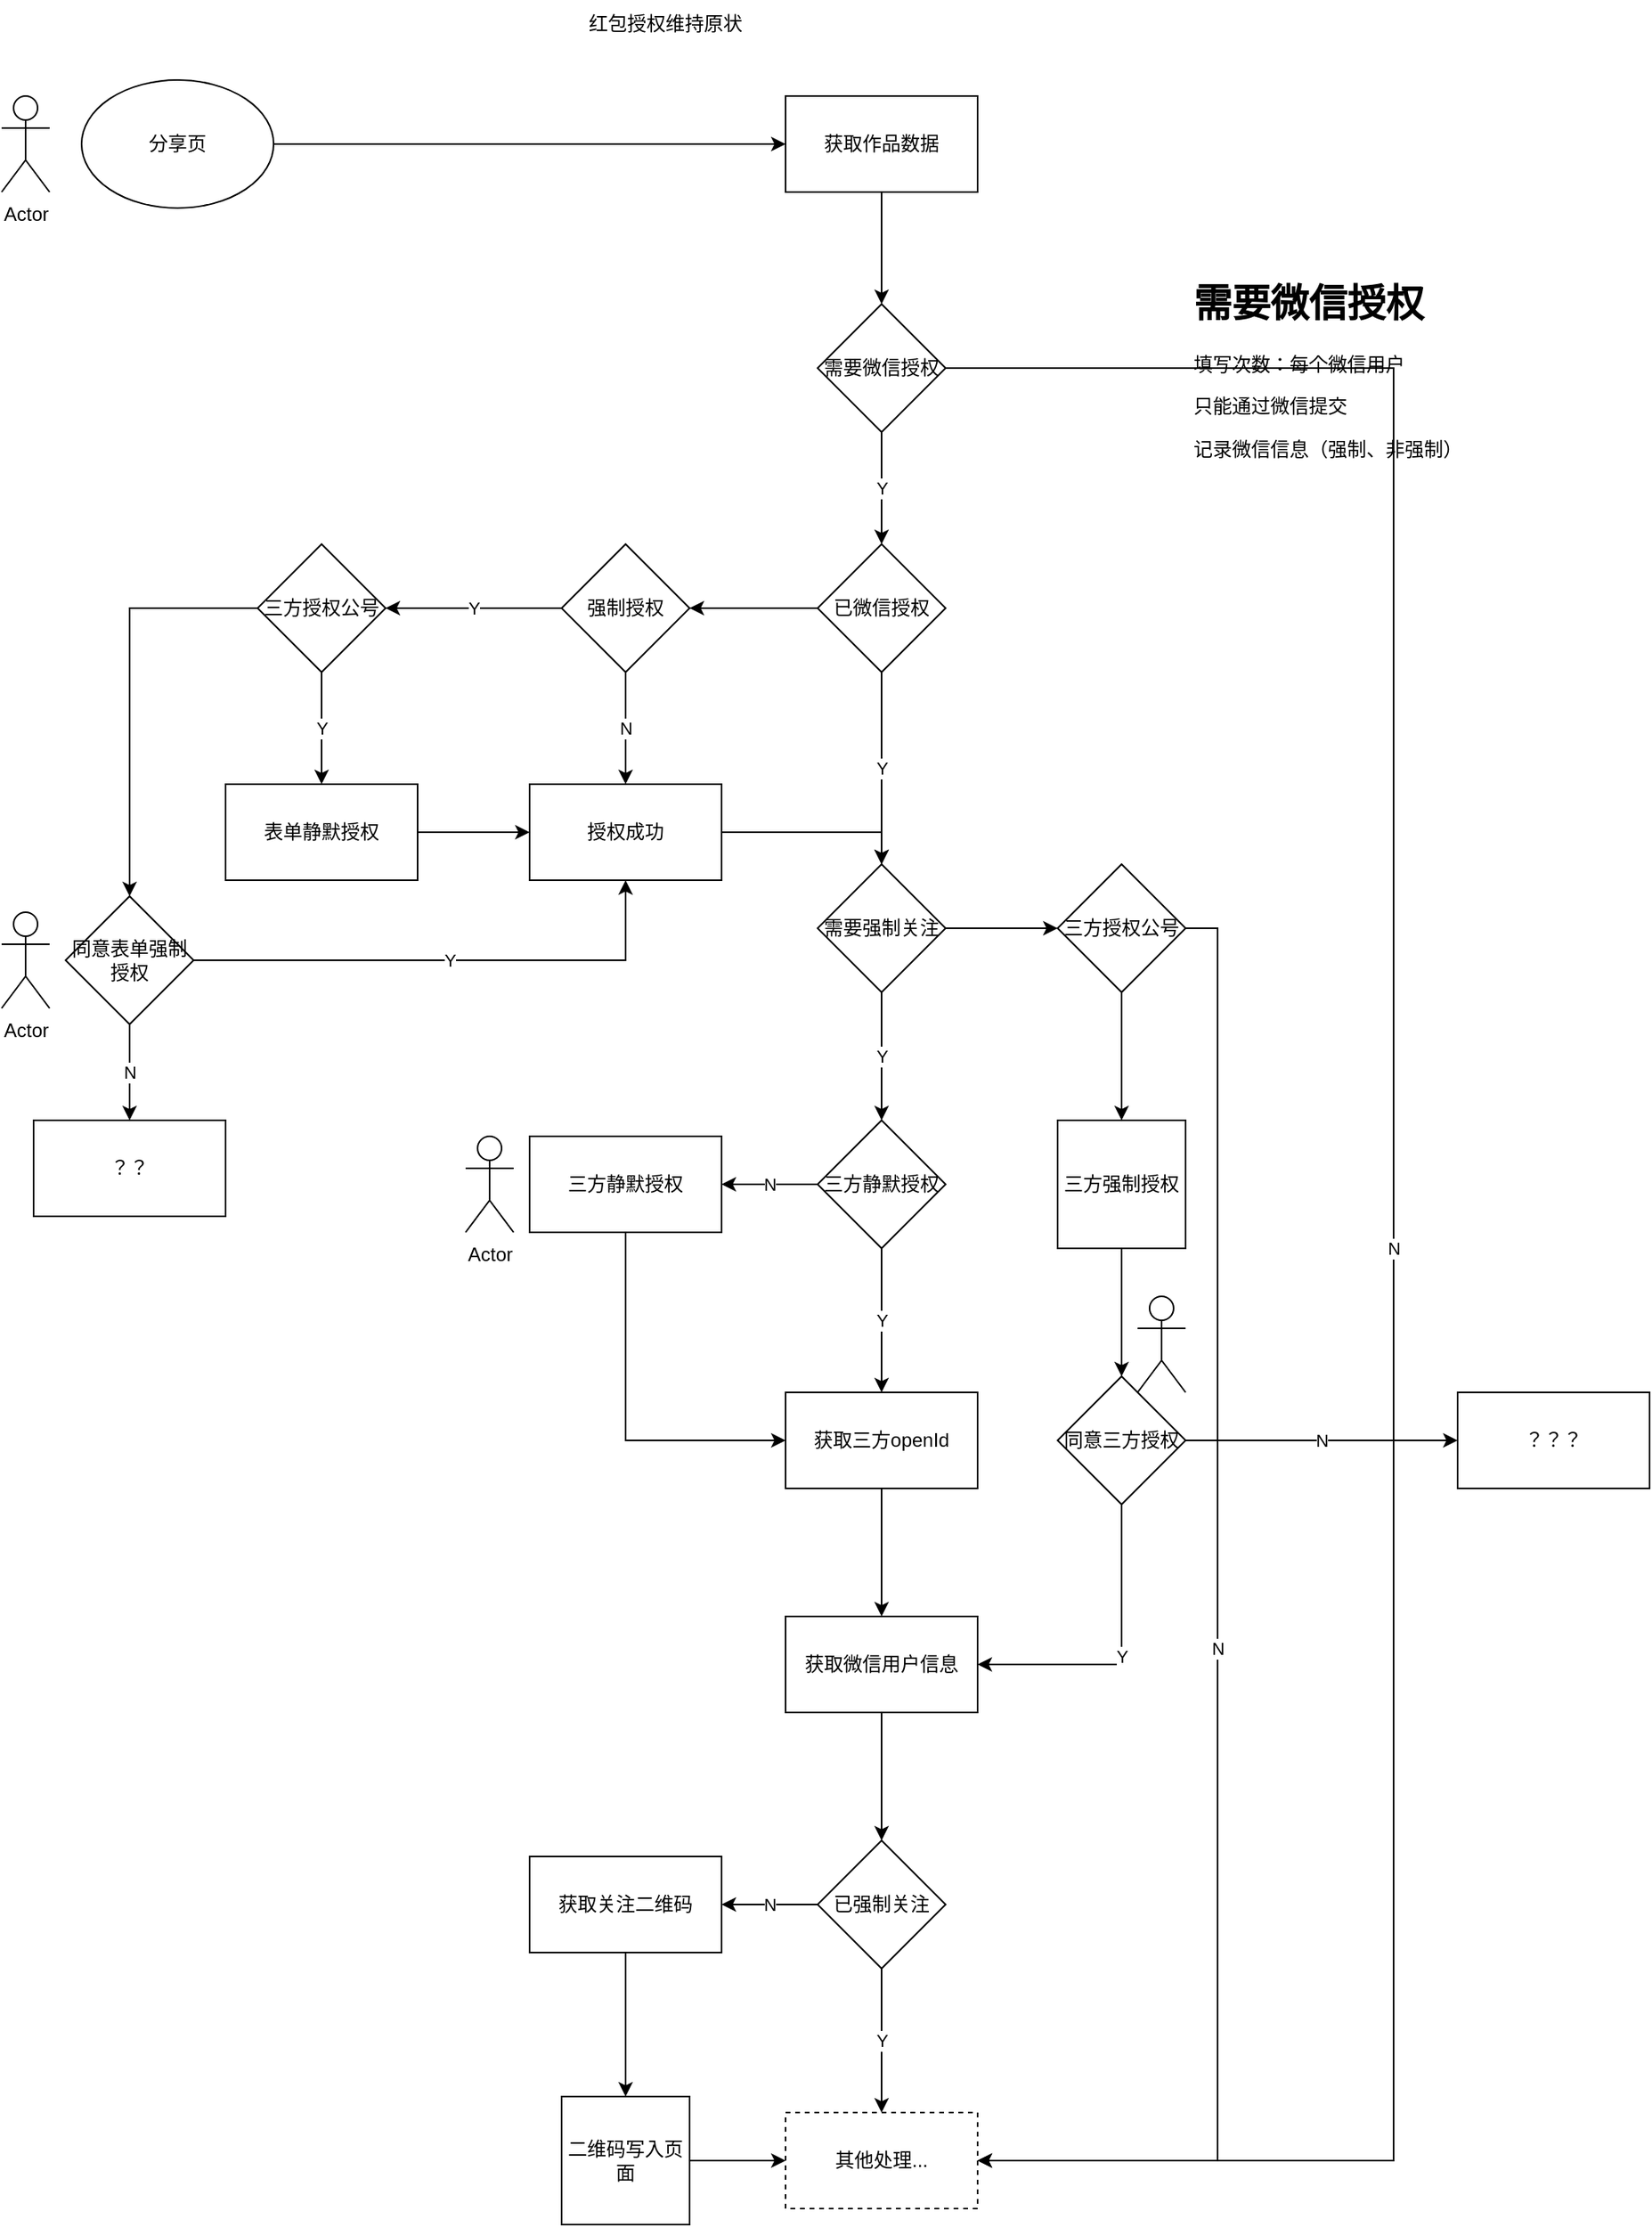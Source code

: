 <mxfile version="14.1.8" type="github">
  <diagram id="kgpKYQtTHZ0yAKxKKP6v" name="Page-1">
    <mxGraphModel dx="2272" dy="764" grid="1" gridSize="10" guides="1" tooltips="1" connect="1" arrows="1" fold="1" page="1" pageScale="1" pageWidth="850" pageHeight="1100" math="0" shadow="0">
      <root>
        <mxCell id="0" />
        <mxCell id="1" parent="0" />
        <mxCell id="RKxTLSYBz2Tuo5BJa__w-16" value="" style="edgeStyle=orthogonalEdgeStyle;rounded=0;orthogonalLoop=1;jettySize=auto;html=1;" edge="1" parent="1" source="RKxTLSYBz2Tuo5BJa__w-12" target="RKxTLSYBz2Tuo5BJa__w-15">
          <mxGeometry relative="1" as="geometry" />
        </mxCell>
        <mxCell id="RKxTLSYBz2Tuo5BJa__w-12" value="分享页" style="ellipse;whiteSpace=wrap;html=1;" vertex="1" parent="1">
          <mxGeometry x="10" y="80" width="120" height="80" as="geometry" />
        </mxCell>
        <mxCell id="RKxTLSYBz2Tuo5BJa__w-21" value="" style="edgeStyle=orthogonalEdgeStyle;rounded=0;orthogonalLoop=1;jettySize=auto;html=1;" edge="1" parent="1" source="RKxTLSYBz2Tuo5BJa__w-15" target="RKxTLSYBz2Tuo5BJa__w-20">
          <mxGeometry relative="1" as="geometry" />
        </mxCell>
        <mxCell id="RKxTLSYBz2Tuo5BJa__w-15" value="获取作品数据" style="whiteSpace=wrap;html=1;" vertex="1" parent="1">
          <mxGeometry x="450" y="90" width="120" height="60" as="geometry" />
        </mxCell>
        <mxCell id="RKxTLSYBz2Tuo5BJa__w-19" value="红包授权维持原状" style="text;html=1;strokeColor=none;fillColor=none;align=center;verticalAlign=middle;whiteSpace=wrap;rounded=0;" vertex="1" parent="1">
          <mxGeometry x="320" y="30" width="110" height="30" as="geometry" />
        </mxCell>
        <mxCell id="RKxTLSYBz2Tuo5BJa__w-36" value="Y" style="edgeStyle=orthogonalEdgeStyle;rounded=0;orthogonalLoop=1;jettySize=auto;html=1;" edge="1" parent="1" source="RKxTLSYBz2Tuo5BJa__w-20" target="RKxTLSYBz2Tuo5BJa__w-25">
          <mxGeometry relative="1" as="geometry">
            <mxPoint x="510" y="380" as="targetPoint" />
          </mxGeometry>
        </mxCell>
        <mxCell id="RKxTLSYBz2Tuo5BJa__w-42" value="N" style="edgeStyle=orthogonalEdgeStyle;rounded=0;orthogonalLoop=1;jettySize=auto;html=1;exitX=1;exitY=0.5;exitDx=0;exitDy=0;entryX=1;entryY=0.5;entryDx=0;entryDy=0;" edge="1" parent="1" source="RKxTLSYBz2Tuo5BJa__w-20" target="RKxTLSYBz2Tuo5BJa__w-33">
          <mxGeometry relative="1" as="geometry">
            <Array as="points">
              <mxPoint x="830" y="260" />
              <mxPoint x="830" y="1380" />
            </Array>
          </mxGeometry>
        </mxCell>
        <mxCell id="RKxTLSYBz2Tuo5BJa__w-20" value="需要微信授权" style="rhombus;whiteSpace=wrap;html=1;" vertex="1" parent="1">
          <mxGeometry x="470" y="220" width="80" height="80" as="geometry" />
        </mxCell>
        <mxCell id="RKxTLSYBz2Tuo5BJa__w-22" value="&lt;h1&gt;需要微信授权&lt;/h1&gt;&lt;p&gt;填写次数：每个微信用户&lt;/p&gt;&lt;p&gt;只能通过微信提交&lt;/p&gt;&lt;p&gt;记录微信信息（强制、非强制）&lt;/p&gt;" style="text;html=1;strokeColor=none;fillColor=none;spacing=5;spacingTop=-20;whiteSpace=wrap;overflow=hidden;rounded=0;" vertex="1" parent="1">
          <mxGeometry x="700" y="200" width="190" height="120" as="geometry" />
        </mxCell>
        <mxCell id="RKxTLSYBz2Tuo5BJa__w-28" value="Y" style="edgeStyle=orthogonalEdgeStyle;rounded=0;orthogonalLoop=1;jettySize=auto;html=1;" edge="1" parent="1" source="RKxTLSYBz2Tuo5BJa__w-25" target="RKxTLSYBz2Tuo5BJa__w-27">
          <mxGeometry relative="1" as="geometry" />
        </mxCell>
        <mxCell id="RKxTLSYBz2Tuo5BJa__w-44" value="" style="edgeStyle=orthogonalEdgeStyle;rounded=0;orthogonalLoop=1;jettySize=auto;html=1;" edge="1" parent="1" source="RKxTLSYBz2Tuo5BJa__w-25" target="RKxTLSYBz2Tuo5BJa__w-43">
          <mxGeometry relative="1" as="geometry" />
        </mxCell>
        <mxCell id="RKxTLSYBz2Tuo5BJa__w-25" value="已微信授权" style="rhombus;whiteSpace=wrap;html=1;" vertex="1" parent="1">
          <mxGeometry x="470" y="370" width="80" height="80" as="geometry" />
        </mxCell>
        <mxCell id="RKxTLSYBz2Tuo5BJa__w-30" value="Y" style="edgeStyle=orthogonalEdgeStyle;rounded=0;orthogonalLoop=1;jettySize=auto;html=1;" edge="1" parent="1" source="RKxTLSYBz2Tuo5BJa__w-27" target="RKxTLSYBz2Tuo5BJa__w-29">
          <mxGeometry relative="1" as="geometry" />
        </mxCell>
        <mxCell id="RKxTLSYBz2Tuo5BJa__w-76" value="" style="edgeStyle=orthogonalEdgeStyle;rounded=0;orthogonalLoop=1;jettySize=auto;html=1;" edge="1" parent="1" source="RKxTLSYBz2Tuo5BJa__w-27" target="RKxTLSYBz2Tuo5BJa__w-75">
          <mxGeometry relative="1" as="geometry" />
        </mxCell>
        <mxCell id="RKxTLSYBz2Tuo5BJa__w-27" value="需要强制关注" style="rhombus;whiteSpace=wrap;html=1;" vertex="1" parent="1">
          <mxGeometry x="470" y="570" width="80" height="80" as="geometry" />
        </mxCell>
        <mxCell id="RKxTLSYBz2Tuo5BJa__w-55" value="Y" style="edgeStyle=orthogonalEdgeStyle;rounded=0;orthogonalLoop=1;jettySize=auto;html=1;" edge="1" parent="1" source="RKxTLSYBz2Tuo5BJa__w-29" target="RKxTLSYBz2Tuo5BJa__w-54">
          <mxGeometry relative="1" as="geometry" />
        </mxCell>
        <mxCell id="RKxTLSYBz2Tuo5BJa__w-58" value="N" style="edgeStyle=orthogonalEdgeStyle;rounded=0;orthogonalLoop=1;jettySize=auto;html=1;" edge="1" parent="1" source="RKxTLSYBz2Tuo5BJa__w-29" target="RKxTLSYBz2Tuo5BJa__w-57">
          <mxGeometry relative="1" as="geometry" />
        </mxCell>
        <mxCell id="RKxTLSYBz2Tuo5BJa__w-29" value="三方静默授权" style="rhombus;whiteSpace=wrap;html=1;" vertex="1" parent="1">
          <mxGeometry x="470" y="730" width="80" height="80" as="geometry" />
        </mxCell>
        <mxCell id="RKxTLSYBz2Tuo5BJa__w-34" value="Y" style="edgeStyle=orthogonalEdgeStyle;rounded=0;orthogonalLoop=1;jettySize=auto;html=1;" edge="1" parent="1" source="RKxTLSYBz2Tuo5BJa__w-31" target="RKxTLSYBz2Tuo5BJa__w-33">
          <mxGeometry relative="1" as="geometry" />
        </mxCell>
        <mxCell id="RKxTLSYBz2Tuo5BJa__w-61" value="N" style="edgeStyle=orthogonalEdgeStyle;rounded=0;orthogonalLoop=1;jettySize=auto;html=1;" edge="1" parent="1" source="RKxTLSYBz2Tuo5BJa__w-31" target="RKxTLSYBz2Tuo5BJa__w-60">
          <mxGeometry relative="1" as="geometry" />
        </mxCell>
        <mxCell id="RKxTLSYBz2Tuo5BJa__w-31" value="已强制关注" style="rhombus;whiteSpace=wrap;html=1;" vertex="1" parent="1">
          <mxGeometry x="470" y="1180" width="80" height="80" as="geometry" />
        </mxCell>
        <mxCell id="RKxTLSYBz2Tuo5BJa__w-33" value="其他处理..." style="whiteSpace=wrap;html=1;dashed=1;" vertex="1" parent="1">
          <mxGeometry x="450" y="1350" width="120" height="60" as="geometry" />
        </mxCell>
        <mxCell id="RKxTLSYBz2Tuo5BJa__w-46" value="N" style="edgeStyle=orthogonalEdgeStyle;rounded=0;orthogonalLoop=1;jettySize=auto;html=1;" edge="1" parent="1" source="RKxTLSYBz2Tuo5BJa__w-43" target="RKxTLSYBz2Tuo5BJa__w-45">
          <mxGeometry relative="1" as="geometry" />
        </mxCell>
        <mxCell id="RKxTLSYBz2Tuo5BJa__w-66" value="Y" style="edgeStyle=orthogonalEdgeStyle;rounded=0;orthogonalLoop=1;jettySize=auto;html=1;" edge="1" parent="1" source="RKxTLSYBz2Tuo5BJa__w-43" target="RKxTLSYBz2Tuo5BJa__w-65">
          <mxGeometry relative="1" as="geometry" />
        </mxCell>
        <mxCell id="RKxTLSYBz2Tuo5BJa__w-43" value="强制授权" style="rhombus;whiteSpace=wrap;html=1;" vertex="1" parent="1">
          <mxGeometry x="310" y="370" width="80" height="80" as="geometry" />
        </mxCell>
        <mxCell id="RKxTLSYBz2Tuo5BJa__w-47" style="edgeStyle=orthogonalEdgeStyle;rounded=0;orthogonalLoop=1;jettySize=auto;html=1;exitX=1;exitY=0.5;exitDx=0;exitDy=0;entryX=0.5;entryY=0;entryDx=0;entryDy=0;" edge="1" parent="1" source="RKxTLSYBz2Tuo5BJa__w-45" target="RKxTLSYBz2Tuo5BJa__w-27">
          <mxGeometry relative="1" as="geometry" />
        </mxCell>
        <mxCell id="RKxTLSYBz2Tuo5BJa__w-45" value="授权成功" style="whiteSpace=wrap;html=1;" vertex="1" parent="1">
          <mxGeometry x="290" y="520" width="120" height="60" as="geometry" />
        </mxCell>
        <mxCell id="RKxTLSYBz2Tuo5BJa__w-52" value="N" style="edgeStyle=orthogonalEdgeStyle;rounded=0;orthogonalLoop=1;jettySize=auto;html=1;" edge="1" parent="1" source="RKxTLSYBz2Tuo5BJa__w-48" target="RKxTLSYBz2Tuo5BJa__w-51">
          <mxGeometry relative="1" as="geometry" />
        </mxCell>
        <mxCell id="RKxTLSYBz2Tuo5BJa__w-71" value="Y" style="edgeStyle=orthogonalEdgeStyle;rounded=0;orthogonalLoop=1;jettySize=auto;html=1;exitX=1;exitY=0.5;exitDx=0;exitDy=0;entryX=0.5;entryY=1;entryDx=0;entryDy=0;" edge="1" parent="1" source="RKxTLSYBz2Tuo5BJa__w-48" target="RKxTLSYBz2Tuo5BJa__w-45">
          <mxGeometry relative="1" as="geometry" />
        </mxCell>
        <mxCell id="RKxTLSYBz2Tuo5BJa__w-48" value="同意表单强制授权" style="rhombus;whiteSpace=wrap;html=1;" vertex="1" parent="1">
          <mxGeometry y="590" width="80" height="80" as="geometry" />
        </mxCell>
        <mxCell id="RKxTLSYBz2Tuo5BJa__w-51" value="？？" style="whiteSpace=wrap;html=1;" vertex="1" parent="1">
          <mxGeometry x="-20" y="730" width="120" height="60" as="geometry" />
        </mxCell>
        <mxCell id="RKxTLSYBz2Tuo5BJa__w-81" value="" style="edgeStyle=orthogonalEdgeStyle;rounded=0;orthogonalLoop=1;jettySize=auto;html=1;" edge="1" parent="1" source="RKxTLSYBz2Tuo5BJa__w-54" target="RKxTLSYBz2Tuo5BJa__w-80">
          <mxGeometry relative="1" as="geometry" />
        </mxCell>
        <mxCell id="RKxTLSYBz2Tuo5BJa__w-54" value="获取三方openId" style="whiteSpace=wrap;html=1;" vertex="1" parent="1">
          <mxGeometry x="450" y="900" width="120" height="60" as="geometry" />
        </mxCell>
        <mxCell id="RKxTLSYBz2Tuo5BJa__w-59" style="edgeStyle=orthogonalEdgeStyle;rounded=0;orthogonalLoop=1;jettySize=auto;html=1;exitX=0.5;exitY=1;exitDx=0;exitDy=0;entryX=0;entryY=0.5;entryDx=0;entryDy=0;" edge="1" parent="1" source="RKxTLSYBz2Tuo5BJa__w-57" target="RKxTLSYBz2Tuo5BJa__w-54">
          <mxGeometry relative="1" as="geometry" />
        </mxCell>
        <mxCell id="RKxTLSYBz2Tuo5BJa__w-57" value="三方静默授权" style="whiteSpace=wrap;html=1;" vertex="1" parent="1">
          <mxGeometry x="290" y="740" width="120" height="60" as="geometry" />
        </mxCell>
        <mxCell id="RKxTLSYBz2Tuo5BJa__w-63" value="" style="edgeStyle=orthogonalEdgeStyle;rounded=0;orthogonalLoop=1;jettySize=auto;html=1;" edge="1" parent="1" source="RKxTLSYBz2Tuo5BJa__w-60" target="RKxTLSYBz2Tuo5BJa__w-62">
          <mxGeometry relative="1" as="geometry" />
        </mxCell>
        <mxCell id="RKxTLSYBz2Tuo5BJa__w-60" value="获取关注二维码" style="whiteSpace=wrap;html=1;" vertex="1" parent="1">
          <mxGeometry x="290" y="1190" width="120" height="60" as="geometry" />
        </mxCell>
        <mxCell id="RKxTLSYBz2Tuo5BJa__w-64" style="edgeStyle=orthogonalEdgeStyle;rounded=0;orthogonalLoop=1;jettySize=auto;html=1;exitX=1;exitY=0.5;exitDx=0;exitDy=0;entryX=0;entryY=0.5;entryDx=0;entryDy=0;" edge="1" parent="1" source="RKxTLSYBz2Tuo5BJa__w-62" target="RKxTLSYBz2Tuo5BJa__w-33">
          <mxGeometry relative="1" as="geometry" />
        </mxCell>
        <mxCell id="RKxTLSYBz2Tuo5BJa__w-62" value="二维码写入页面" style="rounded=0;whiteSpace=wrap;html=1;fontFamily=Helvetica;fontSize=12;fontColor=#000000;align=center;strokeColor=#000000;fillColor=#ffffff;" vertex="1" parent="1">
          <mxGeometry x="310" y="1340" width="80" height="80" as="geometry" />
        </mxCell>
        <mxCell id="RKxTLSYBz2Tuo5BJa__w-68" value="Y" style="edgeStyle=orthogonalEdgeStyle;rounded=0;orthogonalLoop=1;jettySize=auto;html=1;" edge="1" parent="1" source="RKxTLSYBz2Tuo5BJa__w-65" target="RKxTLSYBz2Tuo5BJa__w-67">
          <mxGeometry relative="1" as="geometry" />
        </mxCell>
        <mxCell id="RKxTLSYBz2Tuo5BJa__w-70" style="edgeStyle=orthogonalEdgeStyle;rounded=0;orthogonalLoop=1;jettySize=auto;html=1;exitX=0;exitY=0.5;exitDx=0;exitDy=0;entryX=0.5;entryY=0;entryDx=0;entryDy=0;" edge="1" parent="1" source="RKxTLSYBz2Tuo5BJa__w-65" target="RKxTLSYBz2Tuo5BJa__w-48">
          <mxGeometry relative="1" as="geometry" />
        </mxCell>
        <mxCell id="RKxTLSYBz2Tuo5BJa__w-65" value="三方授权公号" style="rhombus;whiteSpace=wrap;html=1;" vertex="1" parent="1">
          <mxGeometry x="120" y="370" width="80" height="80" as="geometry" />
        </mxCell>
        <mxCell id="RKxTLSYBz2Tuo5BJa__w-69" style="edgeStyle=orthogonalEdgeStyle;rounded=0;orthogonalLoop=1;jettySize=auto;html=1;exitX=1;exitY=0.5;exitDx=0;exitDy=0;entryX=0;entryY=0.5;entryDx=0;entryDy=0;" edge="1" parent="1" source="RKxTLSYBz2Tuo5BJa__w-67" target="RKxTLSYBz2Tuo5BJa__w-45">
          <mxGeometry relative="1" as="geometry" />
        </mxCell>
        <mxCell id="RKxTLSYBz2Tuo5BJa__w-67" value="表单静默授权" style="whiteSpace=wrap;html=1;" vertex="1" parent="1">
          <mxGeometry x="100" y="520" width="120" height="60" as="geometry" />
        </mxCell>
        <mxCell id="RKxTLSYBz2Tuo5BJa__w-72" value="Actor" style="shape=umlActor;verticalLabelPosition=bottom;verticalAlign=top;html=1;outlineConnect=0;" vertex="1" parent="1">
          <mxGeometry x="-40" y="600" width="30" height="60" as="geometry" />
        </mxCell>
        <mxCell id="RKxTLSYBz2Tuo5BJa__w-73" value="Actor" style="shape=umlActor;verticalLabelPosition=bottom;verticalAlign=top;html=1;outlineConnect=0;" vertex="1" parent="1">
          <mxGeometry x="-40" y="90" width="30" height="60" as="geometry" />
        </mxCell>
        <mxCell id="RKxTLSYBz2Tuo5BJa__w-74" value="Actor" style="shape=umlActor;verticalLabelPosition=bottom;verticalAlign=top;html=1;outlineConnect=0;" vertex="1" parent="1">
          <mxGeometry x="250" y="740" width="30" height="60" as="geometry" />
        </mxCell>
        <mxCell id="RKxTLSYBz2Tuo5BJa__w-77" value="N" style="edgeStyle=orthogonalEdgeStyle;rounded=0;orthogonalLoop=1;jettySize=auto;html=1;exitX=1;exitY=0.5;exitDx=0;exitDy=0;entryX=1;entryY=0.5;entryDx=0;entryDy=0;" edge="1" parent="1" source="RKxTLSYBz2Tuo5BJa__w-75" target="RKxTLSYBz2Tuo5BJa__w-33">
          <mxGeometry relative="1" as="geometry" />
        </mxCell>
        <mxCell id="RKxTLSYBz2Tuo5BJa__w-79" value="" style="edgeStyle=orthogonalEdgeStyle;rounded=0;orthogonalLoop=1;jettySize=auto;html=1;" edge="1" parent="1" source="RKxTLSYBz2Tuo5BJa__w-75" target="RKxTLSYBz2Tuo5BJa__w-78">
          <mxGeometry relative="1" as="geometry" />
        </mxCell>
        <mxCell id="RKxTLSYBz2Tuo5BJa__w-75" value="三方授权公号" style="rhombus;whiteSpace=wrap;html=1;" vertex="1" parent="1">
          <mxGeometry x="620" y="570" width="80" height="80" as="geometry" />
        </mxCell>
        <mxCell id="RKxTLSYBz2Tuo5BJa__w-84" value="" style="edgeStyle=orthogonalEdgeStyle;rounded=0;orthogonalLoop=1;jettySize=auto;html=1;" edge="1" parent="1" source="RKxTLSYBz2Tuo5BJa__w-78" target="RKxTLSYBz2Tuo5BJa__w-83">
          <mxGeometry relative="1" as="geometry" />
        </mxCell>
        <mxCell id="RKxTLSYBz2Tuo5BJa__w-78" value="三方强制授权" style="rounded=0;whiteSpace=wrap;html=1;fontFamily=Helvetica;fontSize=12;fontColor=#000000;align=center;strokeColor=#000000;fillColor=#ffffff;" vertex="1" parent="1">
          <mxGeometry x="620" y="730" width="80" height="80" as="geometry" />
        </mxCell>
        <mxCell id="RKxTLSYBz2Tuo5BJa__w-82" style="edgeStyle=orthogonalEdgeStyle;rounded=0;orthogonalLoop=1;jettySize=auto;html=1;exitX=0.5;exitY=1;exitDx=0;exitDy=0;entryX=0.5;entryY=0;entryDx=0;entryDy=0;" edge="1" parent="1" source="RKxTLSYBz2Tuo5BJa__w-80" target="RKxTLSYBz2Tuo5BJa__w-31">
          <mxGeometry relative="1" as="geometry" />
        </mxCell>
        <mxCell id="RKxTLSYBz2Tuo5BJa__w-80" value="获取微信用户信息" style="whiteSpace=wrap;html=1;" vertex="1" parent="1">
          <mxGeometry x="450" y="1040" width="120" height="60" as="geometry" />
        </mxCell>
        <mxCell id="RKxTLSYBz2Tuo5BJa__w-86" value="Y" style="edgeStyle=orthogonalEdgeStyle;rounded=0;orthogonalLoop=1;jettySize=auto;html=1;exitX=0.5;exitY=1;exitDx=0;exitDy=0;entryX=1;entryY=0.5;entryDx=0;entryDy=0;" edge="1" parent="1" source="RKxTLSYBz2Tuo5BJa__w-83" target="RKxTLSYBz2Tuo5BJa__w-80">
          <mxGeometry relative="1" as="geometry" />
        </mxCell>
        <mxCell id="RKxTLSYBz2Tuo5BJa__w-88" value="N" style="edgeStyle=orthogonalEdgeStyle;rounded=0;orthogonalLoop=1;jettySize=auto;html=1;" edge="1" parent="1" source="RKxTLSYBz2Tuo5BJa__w-83" target="RKxTLSYBz2Tuo5BJa__w-87">
          <mxGeometry relative="1" as="geometry" />
        </mxCell>
        <mxCell id="RKxTLSYBz2Tuo5BJa__w-83" value="同意三方授权" style="rhombus;whiteSpace=wrap;html=1;rounded=0;" vertex="1" parent="1">
          <mxGeometry x="620" y="890" width="80" height="80" as="geometry" />
        </mxCell>
        <mxCell id="RKxTLSYBz2Tuo5BJa__w-85" value="" style="shape=umlActor;verticalLabelPosition=bottom;verticalAlign=top;html=1;outlineConnect=0;" vertex="1" parent="1">
          <mxGeometry x="670" y="840" width="30" height="60" as="geometry" />
        </mxCell>
        <mxCell id="RKxTLSYBz2Tuo5BJa__w-87" value="？？？" style="whiteSpace=wrap;html=1;rounded=0;" vertex="1" parent="1">
          <mxGeometry x="870" y="900" width="120" height="60" as="geometry" />
        </mxCell>
      </root>
    </mxGraphModel>
  </diagram>
</mxfile>
